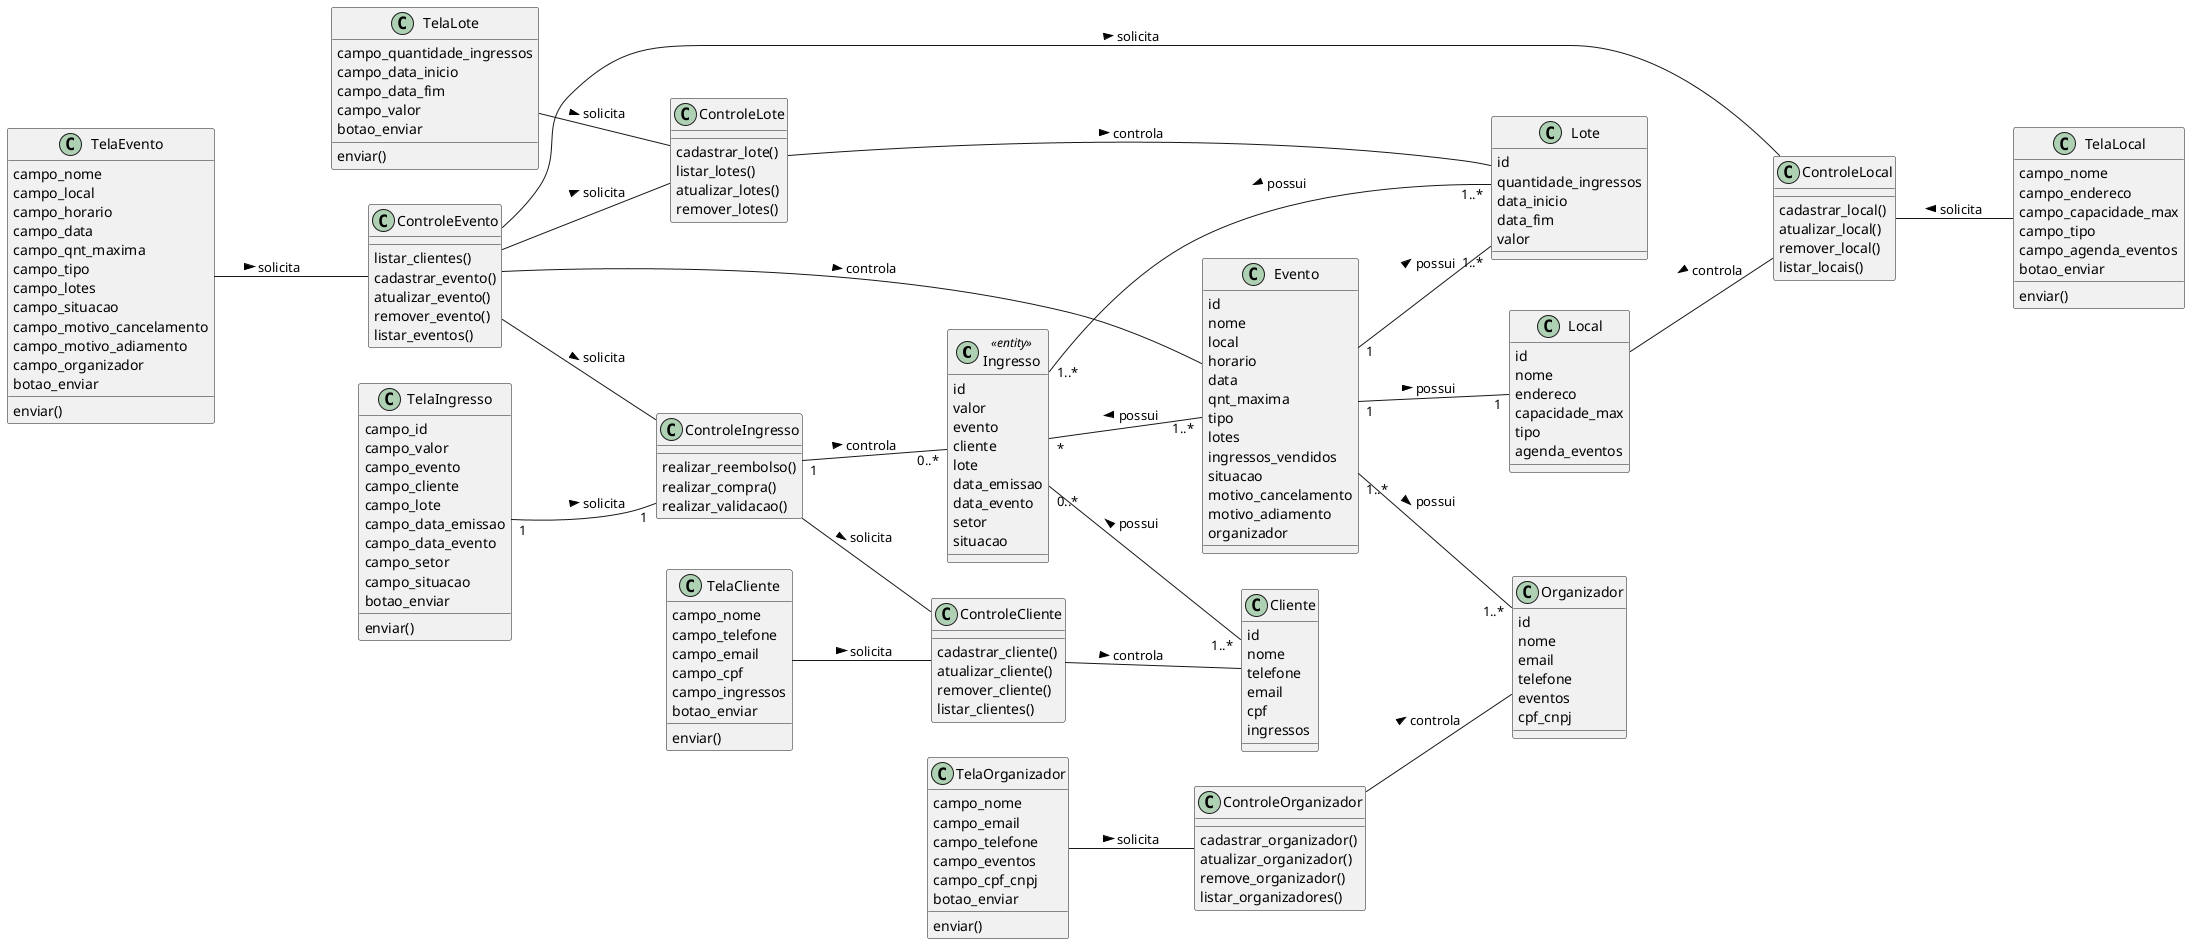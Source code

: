 @startuml
left to right direction

class Ingresso <<entity>>{
    id
    valor
    evento
    cliente
    lote
    data_emissao
    data_evento
    setor
    situacao
}

class TelaIngresso{
    campo_id
    campo_valor
    campo_evento
    campo_cliente
    campo_lote
    campo_data_emissao
    campo_data_evento
    campo_setor
    campo_situacao
    botao_enviar
    enviar()
}

class ControleIngresso{
    realizar_reembolso()
    realizar_compra()
    realizar_validacao()
}

class Evento{
    id
    nome
    local
    horario
    data
    qnt_maxima
    tipo
    lotes
    ingressos_vendidos
    situacao
    motivo_cancelamento
    motivo_adiamento
    organizador
    
}

class TelaEvento{
    campo_nome
    campo_local
    campo_horario
    campo_data
    campo_qnt_maxima
    campo_tipo
    campo_lotes
    campo_situacao
    campo_motivo_cancelamento
    campo_motivo_adiamento
    campo_organizador
    botao_enviar
    enviar()
}

class ControleEvento{
    listar_clientes()
    cadastrar_evento()
    atualizar_evento()
    remover_evento()
    listar_eventos()
}


class Cliente{
    id
    nome
    telefone
    email
    cpf
    ingressos
 
}

class TelaCliente{
    campo_nome
    campo_telefone
    campo_email
    campo_cpf
    campo_ingressos
    botao_enviar
    enviar()
}

class ControleCliente{
    cadastrar_cliente()
    atualizar_cliente()
    remover_cliente()
    listar_clientes()
}

class Organizador{
    id
    nome
    email
    telefone
    eventos
    cpf_cnpj
}

class TelaOrganizador{
    campo_nome
    campo_email
    campo_telefone
    campo_eventos
    campo_cpf_cnpj
    botao_enviar
    enviar()
}

class ControleOrganizador{
    cadastrar_organizador()
    atualizar_organizador()
    remove_organizador()
    listar_organizadores()
}

class Lote{
    id
    quantidade_ingressos
    data_inicio
    data_fim
    valor
}

class TelaLote{
    campo_quantidade_ingressos
    campo_data_inicio
    campo_data_fim
    campo_valor
    botao_enviar
    enviar()
}

class ControleLote{
    cadastrar_lote()
    listar_lotes()
    atualizar_lotes()
    remover_lotes()
}

class Local{
    id
    nome
    endereco
    capacidade_max
    tipo
    agenda_eventos
}

class TelaLocal{
    campo_nome
    campo_endereco
    campo_capacidade_max
    campo_tipo
    campo_agenda_eventos
    botao_enviar
    enviar()
}

class ControleLocal{
    cadastrar_local()
    atualizar_local()
    remover_local()
    listar_locais()
}

Ingresso "0..*"--"1..*" Cliente: < possui
Ingresso "1..*"--"1..*" Lote: < possui
Ingresso "*"--"1..*" Evento: < possui

Evento "1"--"1" Local: possui >
Evento "1"--"1..*" Lote: possui >
Evento "1..*"--"1..*" Organizador: possui >

TelaIngresso "1"--"1" ControleIngresso: solicita > 
ControleIngresso "1"--"0..*" Ingresso: controla >

TelaCliente -- ControleCliente: solicita >
ControleCliente -- Cliente: controla >

TelaLote -- ControleLote: solicita >
ControleLote -- Lote: controla >

TelaEvento -- ControleEvento: solicita >
ControleEvento -- Evento: controla >

TelaLocal -up- ControleLocal: solicita >
ControleLocal -up- Local: controla >

TelaOrganizador -- ControleOrganizador: solicita >
ControleOrganizador -- Organizador: controla >

ControleEvento -- ControleIngresso: solicita >
ControleIngresso -- ControleCliente: solicita >

ControleEvento -- ControleLocal: solicita >
ControleEvento -- ControleLote: solicita >

@enduml